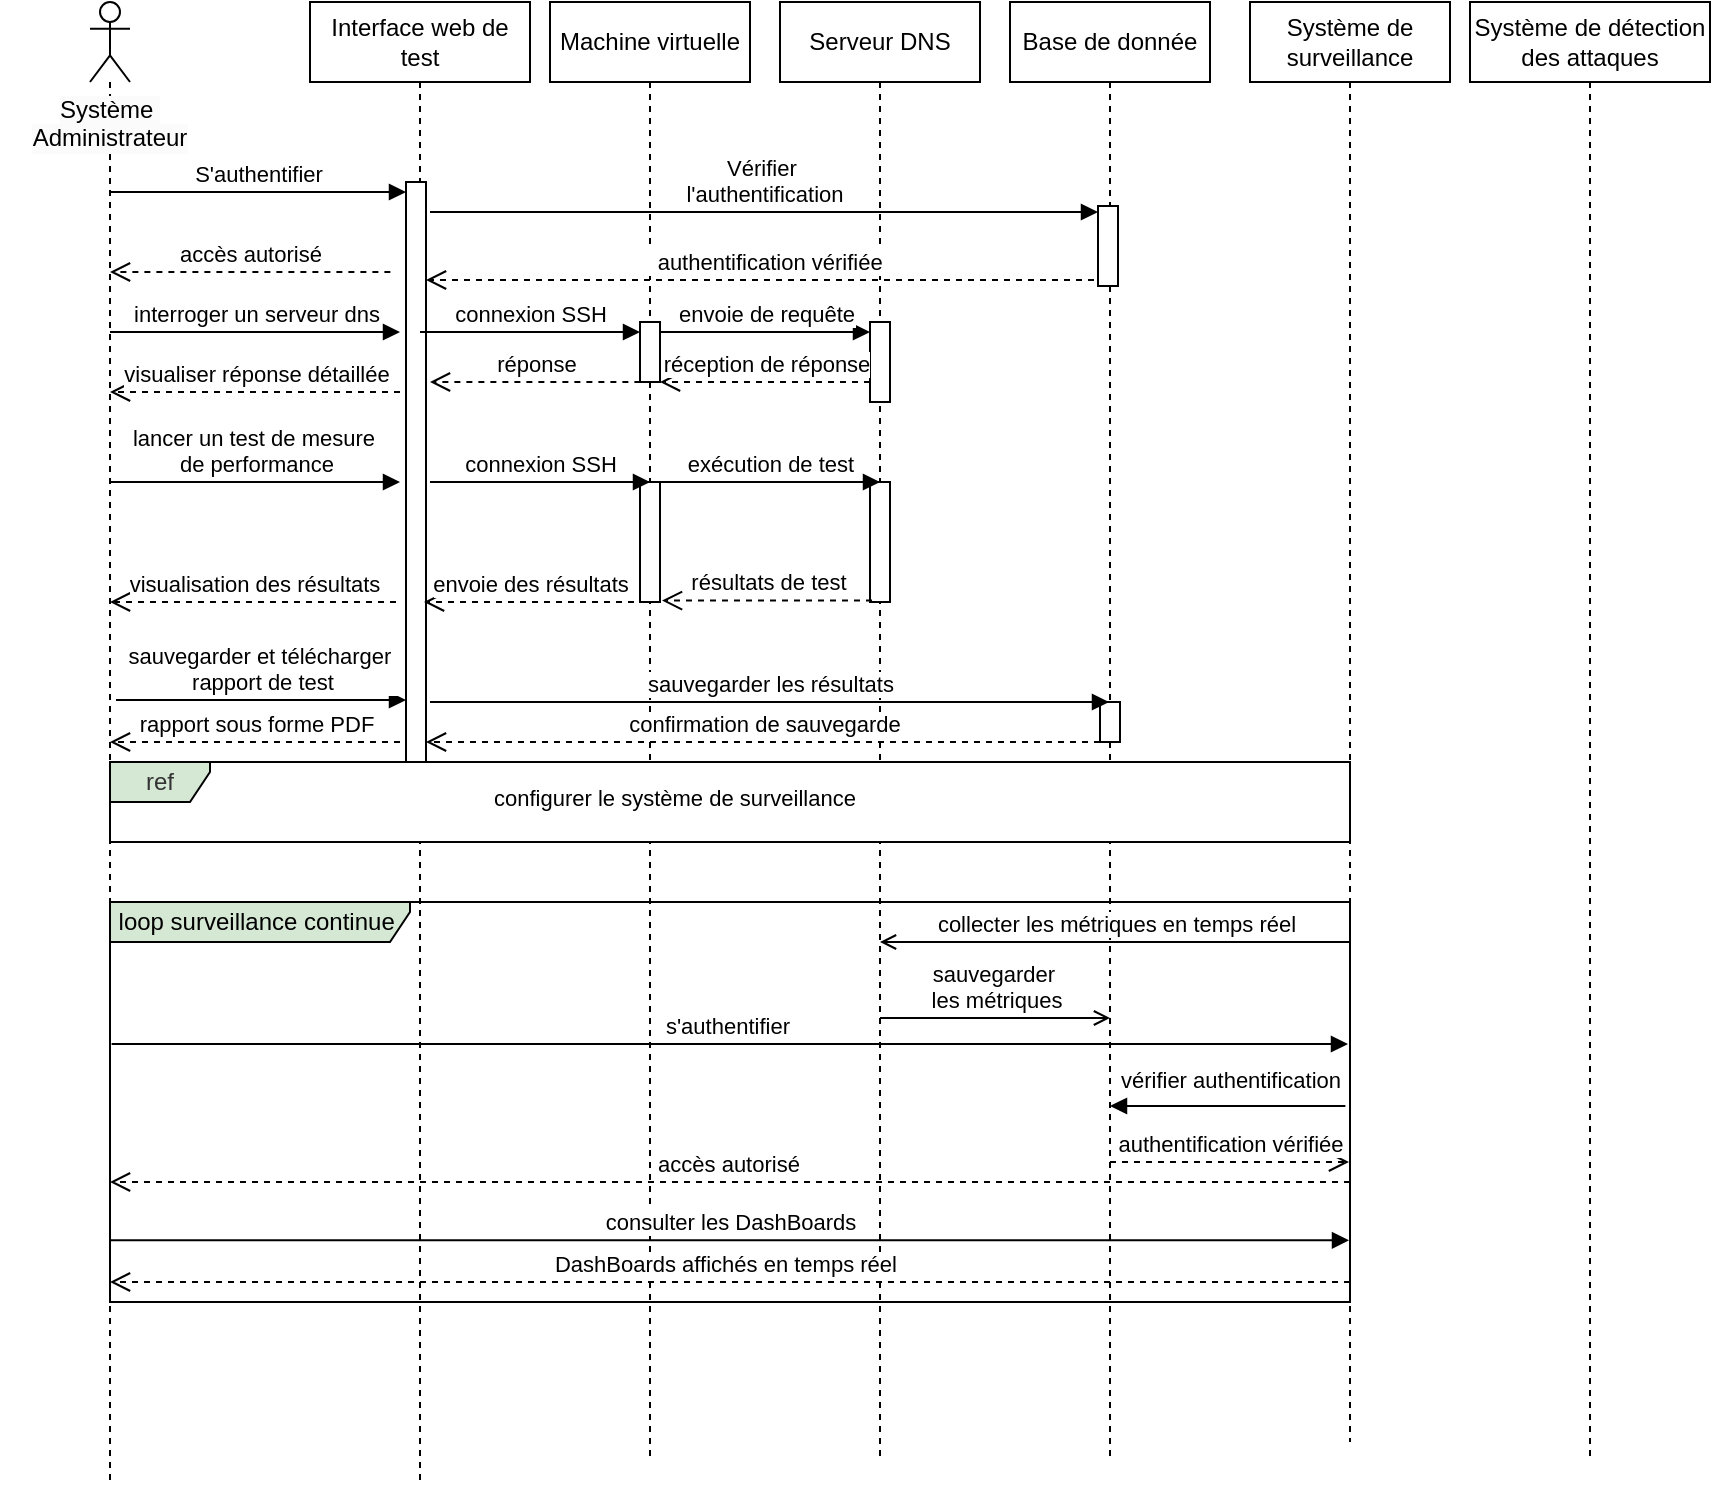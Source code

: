 <mxfile version="24.7.1" type="github">
  <diagram name="Page-1" id="2YBvvXClWsGukQMizWep">
    <mxGraphModel dx="1613" dy="363" grid="1" gridSize="10" guides="1" tooltips="1" connect="1" arrows="1" fold="1" page="1" pageScale="1" pageWidth="850" pageHeight="1100" math="0" shadow="0">
      <root>
        <mxCell id="0" />
        <mxCell id="1" parent="0" />
        <mxCell id="aM9ryv3xv72pqoxQDRHE-5" value="Interface web de test" style="shape=umlLifeline;perimeter=lifelinePerimeter;whiteSpace=wrap;html=1;container=0;dropTarget=0;collapsible=0;recursiveResize=0;outlineConnect=0;portConstraint=eastwest;newEdgeStyle={&quot;edgeStyle&quot;:&quot;elbowEdgeStyle&quot;,&quot;elbow&quot;:&quot;vertical&quot;,&quot;curved&quot;:0,&quot;rounded&quot;:0};" parent="1" vertex="1">
          <mxGeometry x="140" y="40" width="110" height="740" as="geometry" />
        </mxCell>
        <mxCell id="_VK_tqBm-G3R0EHeaTmm-22" value="" style="html=1;points=[[0,0,0,0,5],[0,1,0,0,-5],[1,0,0,0,5],[1,1,0,0,-5]];perimeter=orthogonalPerimeter;outlineConnect=0;targetShapes=umlLifeline;portConstraint=eastwest;newEdgeStyle={&quot;curved&quot;:0,&quot;rounded&quot;:0};" vertex="1" parent="aM9ryv3xv72pqoxQDRHE-5">
          <mxGeometry x="48" y="90" width="10" height="300" as="geometry" />
        </mxCell>
        <mxCell id="_VK_tqBm-G3R0EHeaTmm-1" value="Machine virtuelle" style="shape=umlLifeline;perimeter=lifelinePerimeter;whiteSpace=wrap;html=1;container=0;dropTarget=0;collapsible=0;recursiveResize=0;outlineConnect=0;portConstraint=eastwest;newEdgeStyle={&quot;edgeStyle&quot;:&quot;elbowEdgeStyle&quot;,&quot;elbow&quot;:&quot;vertical&quot;,&quot;curved&quot;:0,&quot;rounded&quot;:0};" vertex="1" parent="1">
          <mxGeometry x="260" y="40" width="100" height="730" as="geometry" />
        </mxCell>
        <mxCell id="_VK_tqBm-G3R0EHeaTmm-37" value="" style="html=1;points=[[0,0,0,0,5],[0,1,0,0,-5],[1,0,0,0,5],[1,1,0,0,-5]];perimeter=orthogonalPerimeter;outlineConnect=0;targetShapes=umlLifeline;portConstraint=eastwest;newEdgeStyle={&quot;curved&quot;:0,&quot;rounded&quot;:0};" vertex="1" parent="_VK_tqBm-G3R0EHeaTmm-1">
          <mxGeometry x="45" y="160" width="10" height="30" as="geometry" />
        </mxCell>
        <mxCell id="_VK_tqBm-G3R0EHeaTmm-38" value="connexion SSH" style="html=1;verticalAlign=bottom;endArrow=block;curved=0;rounded=0;entryX=0;entryY=0;entryDx=0;entryDy=5;" edge="1" target="_VK_tqBm-G3R0EHeaTmm-37" parent="_VK_tqBm-G3R0EHeaTmm-1">
          <mxGeometry relative="1" as="geometry">
            <mxPoint x="-65" y="165" as="sourcePoint" />
          </mxGeometry>
        </mxCell>
        <mxCell id="_VK_tqBm-G3R0EHeaTmm-48" value="" style="html=1;points=[[0,0,0,0,5],[0,1,0,0,-5],[1,0,0,0,5],[1,1,0,0,-5]];perimeter=orthogonalPerimeter;outlineConnect=0;targetShapes=umlLifeline;portConstraint=eastwest;newEdgeStyle={&quot;curved&quot;:0,&quot;rounded&quot;:0};" vertex="1" parent="_VK_tqBm-G3R0EHeaTmm-1">
          <mxGeometry x="45" y="240" width="10" height="60" as="geometry" />
        </mxCell>
        <mxCell id="_VK_tqBm-G3R0EHeaTmm-4" value="Base de donnée" style="shape=umlLifeline;perimeter=lifelinePerimeter;whiteSpace=wrap;html=1;container=0;dropTarget=0;collapsible=0;recursiveResize=0;outlineConnect=0;portConstraint=eastwest;newEdgeStyle={&quot;edgeStyle&quot;:&quot;elbowEdgeStyle&quot;,&quot;elbow&quot;:&quot;vertical&quot;,&quot;curved&quot;:0,&quot;rounded&quot;:0};" vertex="1" parent="1">
          <mxGeometry x="490" y="40" width="100" height="730" as="geometry" />
        </mxCell>
        <mxCell id="_VK_tqBm-G3R0EHeaTmm-28" value="" style="html=1;points=[[0,0,0,0,5],[0,1,0,0,-5],[1,0,0,0,5],[1,1,0,0,-5]];perimeter=orthogonalPerimeter;outlineConnect=0;targetShapes=umlLifeline;portConstraint=eastwest;newEdgeStyle={&quot;curved&quot;:0,&quot;rounded&quot;:0};" vertex="1" parent="_VK_tqBm-G3R0EHeaTmm-4">
          <mxGeometry x="44" y="102" width="10" height="40" as="geometry" />
        </mxCell>
        <mxCell id="_VK_tqBm-G3R0EHeaTmm-57" value="" style="html=1;points=[[0,0,0,0,5],[0,1,0,0,-5],[1,0,0,0,5],[1,1,0,0,-5]];perimeter=orthogonalPerimeter;outlineConnect=0;targetShapes=umlLifeline;portConstraint=eastwest;newEdgeStyle={&quot;curved&quot;:0,&quot;rounded&quot;:0};" vertex="1" parent="_VK_tqBm-G3R0EHeaTmm-4">
          <mxGeometry x="45" y="350" width="10" height="20" as="geometry" />
        </mxCell>
        <mxCell id="_VK_tqBm-G3R0EHeaTmm-5" value="Serveur DNS" style="shape=umlLifeline;perimeter=lifelinePerimeter;whiteSpace=wrap;html=1;container=0;dropTarget=0;collapsible=0;recursiveResize=0;outlineConnect=0;portConstraint=eastwest;newEdgeStyle={&quot;edgeStyle&quot;:&quot;elbowEdgeStyle&quot;,&quot;elbow&quot;:&quot;vertical&quot;,&quot;curved&quot;:0,&quot;rounded&quot;:0};" vertex="1" parent="1">
          <mxGeometry x="375" y="40" width="100" height="730" as="geometry" />
        </mxCell>
        <mxCell id="_VK_tqBm-G3R0EHeaTmm-40" value="" style="html=1;points=[[0,0,0,0,5],[0,1,0,0,-5],[1,0,0,0,5],[1,1,0,0,-5]];perimeter=orthogonalPerimeter;outlineConnect=0;targetShapes=umlLifeline;portConstraint=eastwest;newEdgeStyle={&quot;curved&quot;:0,&quot;rounded&quot;:0};" vertex="1" parent="_VK_tqBm-G3R0EHeaTmm-5">
          <mxGeometry x="45" y="160" width="10" height="40" as="geometry" />
        </mxCell>
        <mxCell id="_VK_tqBm-G3R0EHeaTmm-51" value="" style="html=1;points=[[0,0,0,0,5],[0,1,0,0,-5],[1,0,0,0,5],[1,1,0,0,-5]];perimeter=orthogonalPerimeter;outlineConnect=0;targetShapes=umlLifeline;portConstraint=eastwest;newEdgeStyle={&quot;curved&quot;:0,&quot;rounded&quot;:0};" vertex="1" parent="_VK_tqBm-G3R0EHeaTmm-5">
          <mxGeometry x="45" y="240" width="10" height="60" as="geometry" />
        </mxCell>
        <mxCell id="_VK_tqBm-G3R0EHeaTmm-6" value="Système de surveillance" style="shape=umlLifeline;perimeter=lifelinePerimeter;whiteSpace=wrap;html=1;container=0;dropTarget=0;collapsible=0;recursiveResize=0;outlineConnect=0;portConstraint=eastwest;newEdgeStyle={&quot;edgeStyle&quot;:&quot;elbowEdgeStyle&quot;,&quot;elbow&quot;:&quot;vertical&quot;,&quot;curved&quot;:0,&quot;rounded&quot;:0};" vertex="1" parent="1">
          <mxGeometry x="610" y="40" width="100" height="720" as="geometry" />
        </mxCell>
        <mxCell id="_VK_tqBm-G3R0EHeaTmm-7" value="Système de détection des attaques" style="shape=umlLifeline;perimeter=lifelinePerimeter;whiteSpace=wrap;html=1;container=0;dropTarget=0;collapsible=0;recursiveResize=0;outlineConnect=0;portConstraint=eastwest;newEdgeStyle={&quot;edgeStyle&quot;:&quot;elbowEdgeStyle&quot;,&quot;elbow&quot;:&quot;vertical&quot;,&quot;curved&quot;:0,&quot;rounded&quot;:0};" vertex="1" parent="1">
          <mxGeometry x="720" y="40" width="120" height="730" as="geometry" />
        </mxCell>
        <mxCell id="_VK_tqBm-G3R0EHeaTmm-14" value="" style="shape=umlLifeline;perimeter=lifelinePerimeter;whiteSpace=wrap;html=1;container=1;dropTarget=0;collapsible=0;recursiveResize=0;outlineConnect=0;portConstraint=eastwest;newEdgeStyle={&quot;curved&quot;:0,&quot;rounded&quot;:0};participant=umlActor;" vertex="1" parent="1">
          <mxGeometry x="30" y="40" width="20" height="740" as="geometry" />
        </mxCell>
        <mxCell id="_VK_tqBm-G3R0EHeaTmm-19" value="&lt;span style=&quot;color: rgb(0, 0, 0); font-family: Helvetica; font-size: 12px; font-style: normal; font-variant-ligatures: normal; font-variant-caps: normal; font-weight: 400; letter-spacing: normal; orphans: 2; text-indent: 0px; text-transform: none; widows: 2; word-spacing: 0px; -webkit-text-stroke-width: 0px; white-space: nowrap; background-color: rgb(251, 251, 251); text-decoration-thickness: initial; text-decoration-style: initial; text-decoration-color: initial; float: none; display: inline !important;&quot;&gt;Système&amp;nbsp;&lt;/span&gt;&lt;div style=&quot;forced-color-adjust: none; color: rgb(0, 0, 0); font-family: Helvetica; font-size: 12px; font-style: normal; font-variant-ligatures: normal; font-variant-caps: normal; font-weight: 400; letter-spacing: normal; orphans: 2; text-indent: 0px; text-transform: none; widows: 2; word-spacing: 0px; -webkit-text-stroke-width: 0px; white-space: nowrap; background-color: rgb(251, 251, 251); text-decoration-thickness: initial; text-decoration-style: initial; text-decoration-color: initial;&quot;&gt;Administrateur&lt;/div&gt;" style="text;whiteSpace=wrap;html=1;align=center;" vertex="1" parent="1">
          <mxGeometry x="-15" y="80" width="110" height="50" as="geometry" />
        </mxCell>
        <mxCell id="_VK_tqBm-G3R0EHeaTmm-24" value="accès autorisé" style="html=1;verticalAlign=bottom;endArrow=open;dashed=1;endSize=8;curved=0;rounded=0;" edge="1" parent="1" target="_VK_tqBm-G3R0EHeaTmm-14">
          <mxGeometry relative="1" as="geometry">
            <mxPoint x="50.0" y="175" as="targetPoint" />
            <mxPoint x="180.19" y="175" as="sourcePoint" />
          </mxGeometry>
        </mxCell>
        <mxCell id="_VK_tqBm-G3R0EHeaTmm-23" value="S&#39;authentifier" style="html=1;verticalAlign=bottom;endArrow=block;curved=0;rounded=0;entryX=0;entryY=0;entryDx=0;entryDy=5;" edge="1" target="_VK_tqBm-G3R0EHeaTmm-22" parent="1" source="_VK_tqBm-G3R0EHeaTmm-14">
          <mxGeometry relative="1" as="geometry">
            <mxPoint x="70" y="135" as="sourcePoint" />
          </mxGeometry>
        </mxCell>
        <mxCell id="_VK_tqBm-G3R0EHeaTmm-30" value="&amp;nbsp; &amp;nbsp;authentification vérifiée" style="html=1;verticalAlign=bottom;endArrow=open;dashed=1;endSize=8;curved=0;rounded=0;exitX=0;exitY=1;exitDx=0;exitDy=-5;" edge="1" parent="1">
          <mxGeometry relative="1" as="geometry">
            <mxPoint x="198" y="179" as="targetPoint" />
            <mxPoint x="532" y="179" as="sourcePoint" />
          </mxGeometry>
        </mxCell>
        <mxCell id="_VK_tqBm-G3R0EHeaTmm-29" value="Vérifier&amp;nbsp;&lt;div&gt;l&#39;authentification&lt;/div&gt;" style="html=1;verticalAlign=bottom;endArrow=block;curved=0;rounded=0;entryX=0;entryY=0;entryDx=0;entryDy=5;" edge="1" parent="1">
          <mxGeometry relative="1" as="geometry">
            <mxPoint x="200" y="145" as="sourcePoint" />
            <mxPoint x="534" y="145" as="targetPoint" />
          </mxGeometry>
        </mxCell>
        <mxCell id="_VK_tqBm-G3R0EHeaTmm-33" value="interroger un serveur dns" style="html=1;verticalAlign=bottom;endArrow=block;curved=0;rounded=0;entryX=0;entryY=0;entryDx=0;entryDy=5;" edge="1" parent="1" source="_VK_tqBm-G3R0EHeaTmm-14">
          <mxGeometry relative="1" as="geometry">
            <mxPoint x="60" y="205" as="sourcePoint" />
            <mxPoint x="185" y="205" as="targetPoint" />
          </mxGeometry>
        </mxCell>
        <mxCell id="_VK_tqBm-G3R0EHeaTmm-34" value="visualiser réponse détaillée" style="html=1;verticalAlign=bottom;endArrow=open;dashed=1;endSize=8;curved=0;rounded=0;exitX=0;exitY=1;exitDx=0;exitDy=-5;" edge="1" parent="1" target="_VK_tqBm-G3R0EHeaTmm-14">
          <mxGeometry relative="1" as="geometry">
            <mxPoint x="60" y="275" as="targetPoint" />
            <mxPoint x="185" y="235" as="sourcePoint" />
          </mxGeometry>
        </mxCell>
        <mxCell id="_VK_tqBm-G3R0EHeaTmm-39" value="réponse" style="html=1;verticalAlign=bottom;endArrow=open;dashed=1;endSize=8;curved=0;rounded=0;exitX=0;exitY=1;exitDx=0;exitDy=-5;" edge="1" parent="1">
          <mxGeometry relative="1" as="geometry">
            <mxPoint x="200" y="230" as="targetPoint" />
            <mxPoint x="305.19" y="230" as="sourcePoint" />
          </mxGeometry>
        </mxCell>
        <mxCell id="_VK_tqBm-G3R0EHeaTmm-41" value="envoie de requête" style="html=1;verticalAlign=bottom;endArrow=block;curved=0;rounded=0;entryX=0;entryY=0;entryDx=0;entryDy=5;exitX=1;exitY=0;exitDx=0;exitDy=5;exitPerimeter=0;" edge="1" target="_VK_tqBm-G3R0EHeaTmm-40" parent="1" source="_VK_tqBm-G3R0EHeaTmm-37">
          <mxGeometry relative="1" as="geometry">
            <mxPoint x="320" y="205" as="sourcePoint" />
          </mxGeometry>
        </mxCell>
        <mxCell id="_VK_tqBm-G3R0EHeaTmm-44" value="réception de réponse" style="html=1;verticalAlign=bottom;endArrow=open;dashed=1;endSize=8;curved=0;rounded=0;" edge="1" parent="1" target="_VK_tqBm-G3R0EHeaTmm-37">
          <mxGeometry relative="1" as="geometry">
            <mxPoint x="330" y="230" as="targetPoint" />
            <mxPoint x="420" y="230" as="sourcePoint" />
          </mxGeometry>
        </mxCell>
        <mxCell id="_VK_tqBm-G3R0EHeaTmm-46" value="lancer un test de mesure&amp;nbsp;&lt;div&gt;de performance&lt;/div&gt;" style="html=1;verticalAlign=bottom;endArrow=block;curved=0;rounded=0;entryX=0;entryY=0;entryDx=0;entryDy=5;" edge="1" parent="1">
          <mxGeometry relative="1" as="geometry">
            <mxPoint x="40" y="280" as="sourcePoint" />
            <mxPoint x="185" y="280" as="targetPoint" />
          </mxGeometry>
        </mxCell>
        <mxCell id="_VK_tqBm-G3R0EHeaTmm-47" value="connexion SSH" style="html=1;verticalAlign=bottom;endArrow=block;curved=0;rounded=0;entryX=0;entryY=0;entryDx=0;entryDy=5;" edge="1" parent="1">
          <mxGeometry relative="1" as="geometry">
            <mxPoint x="200" y="280" as="sourcePoint" />
            <mxPoint x="310" y="280" as="targetPoint" />
          </mxGeometry>
        </mxCell>
        <mxCell id="_VK_tqBm-G3R0EHeaTmm-50" value="exécution de test" style="html=1;verticalAlign=bottom;endArrow=block;curved=0;rounded=0;entryX=0;entryY=0;entryDx=0;entryDy=5;" edge="1" parent="1">
          <mxGeometry relative="1" as="geometry">
            <mxPoint x="315" y="280" as="sourcePoint" />
            <mxPoint x="425" y="280" as="targetPoint" />
          </mxGeometry>
        </mxCell>
        <mxCell id="_VK_tqBm-G3R0EHeaTmm-52" value="résultats de test" style="html=1;verticalAlign=bottom;endArrow=open;dashed=1;endSize=8;curved=0;rounded=0;" edge="1" parent="1">
          <mxGeometry relative="1" as="geometry">
            <mxPoint x="316" y="339.31" as="targetPoint" />
            <mxPoint x="421" y="339.31" as="sourcePoint" />
          </mxGeometry>
        </mxCell>
        <mxCell id="_VK_tqBm-G3R0EHeaTmm-53" value="envoie des résultats" style="html=1;verticalAlign=bottom;endArrow=open;dashed=1;endSize=8;curved=0;rounded=0;" edge="1" parent="1">
          <mxGeometry relative="1" as="geometry">
            <mxPoint x="197" y="340" as="targetPoint" />
            <mxPoint x="302" y="340" as="sourcePoint" />
          </mxGeometry>
        </mxCell>
        <mxCell id="_VK_tqBm-G3R0EHeaTmm-54" value="visualisation des résultats" style="html=1;verticalAlign=bottom;endArrow=open;dashed=1;endSize=8;curved=0;rounded=0;" edge="1" parent="1" target="_VK_tqBm-G3R0EHeaTmm-14">
          <mxGeometry relative="1" as="geometry">
            <mxPoint x="78" y="340" as="targetPoint" />
            <mxPoint x="183" y="340" as="sourcePoint" />
          </mxGeometry>
        </mxCell>
        <mxCell id="_VK_tqBm-G3R0EHeaTmm-55" value="sauvegarder et télécharger&amp;nbsp;&lt;div&gt;rapport de test&lt;/div&gt;" style="html=1;verticalAlign=bottom;endArrow=block;curved=0;rounded=0;entryX=0;entryY=0;entryDx=0;entryDy=5;" edge="1" parent="1">
          <mxGeometry relative="1" as="geometry">
            <mxPoint x="43" y="389" as="sourcePoint" />
            <mxPoint x="188" y="389" as="targetPoint" />
          </mxGeometry>
        </mxCell>
        <mxCell id="_VK_tqBm-G3R0EHeaTmm-56" value="sauvegarder les résultats" style="html=1;verticalAlign=bottom;endArrow=block;curved=0;rounded=0;" edge="1" parent="1" target="_VK_tqBm-G3R0EHeaTmm-4">
          <mxGeometry relative="1" as="geometry">
            <mxPoint x="200" y="390" as="sourcePoint" />
            <mxPoint x="335" y="390" as="targetPoint" />
          </mxGeometry>
        </mxCell>
        <mxCell id="_VK_tqBm-G3R0EHeaTmm-58" value="confirmation de sauvegarde" style="html=1;verticalAlign=bottom;endArrow=open;dashed=1;endSize=8;curved=0;rounded=0;" edge="1" parent="1" target="_VK_tqBm-G3R0EHeaTmm-22">
          <mxGeometry relative="1" as="geometry">
            <mxPoint x="200" y="410" as="targetPoint" />
            <mxPoint x="535" y="410" as="sourcePoint" />
          </mxGeometry>
        </mxCell>
        <mxCell id="_VK_tqBm-G3R0EHeaTmm-60" value="rapport sous forme PDF" style="html=1;verticalAlign=bottom;endArrow=open;dashed=1;endSize=8;curved=0;rounded=0;" edge="1" parent="1" target="_VK_tqBm-G3R0EHeaTmm-14">
          <mxGeometry relative="1" as="geometry">
            <mxPoint x="60" y="410" as="targetPoint" />
            <mxPoint x="185" y="410" as="sourcePoint" />
          </mxGeometry>
        </mxCell>
        <mxCell id="_VK_tqBm-G3R0EHeaTmm-63" value="loop surveillance continue&amp;nbsp;" style="shape=umlFrame;whiteSpace=wrap;html=1;pointerEvents=0;width=150;height=20;fillColor=#D5E8D4;" vertex="1" parent="1">
          <mxGeometry x="40" y="490" width="620" height="200" as="geometry" />
        </mxCell>
        <mxCell id="_VK_tqBm-G3R0EHeaTmm-64" value="collecter les métriques en temps réel" style="html=1;verticalAlign=bottom;endArrow=open;curved=0;rounded=0;endFill=0;" edge="1" parent="1">
          <mxGeometry x="-0.003" relative="1" as="geometry">
            <mxPoint x="659.69" y="510.0" as="sourcePoint" />
            <mxPoint x="425.0" y="510.0" as="targetPoint" />
            <mxPoint as="offset" />
          </mxGeometry>
        </mxCell>
        <mxCell id="_VK_tqBm-G3R0EHeaTmm-68" value="ref" style="shape=umlFrame;whiteSpace=wrap;html=1;pointerEvents=0;width=50;height=20;fillColor=#D5E8D4;fontColor=#333333;strokeColor=#000000;swimlaneFillColor=default;" vertex="1" parent="1">
          <mxGeometry x="40" y="420" width="620" height="40" as="geometry" />
        </mxCell>
        <mxCell id="_VK_tqBm-G3R0EHeaTmm-71" value="&lt;span style=&quot;color: rgb(0, 0, 0); font-family: Helvetica; font-size: 11px; font-style: normal; font-variant-ligatures: normal; font-variant-caps: normal; font-weight: 400; letter-spacing: normal; orphans: 2; text-align: center; text-indent: 0px; text-transform: none; widows: 2; word-spacing: 0px; -webkit-text-stroke-width: 0px; white-space: nowrap; background-color: rgb(255, 255, 255); text-decoration-thickness: initial; text-decoration-style: initial; text-decoration-color: initial; display: inline !important; float: none;&quot;&gt;configurer le système de surveillance&lt;/span&gt;" style="text;whiteSpace=wrap;html=1;" vertex="1" parent="1">
          <mxGeometry x="230" y="424" width="217" height="40" as="geometry" />
        </mxCell>
        <mxCell id="_VK_tqBm-G3R0EHeaTmm-72" value="sauvegarder&amp;nbsp;&lt;div&gt;les métriques&lt;/div&gt;" style="html=1;verticalAlign=bottom;endArrow=open;curved=0;rounded=0;endFill=0;" edge="1" parent="1">
          <mxGeometry x="0.004" relative="1" as="geometry">
            <mxPoint x="425" y="548" as="sourcePoint" />
            <mxPoint x="540" y="548" as="targetPoint" />
            <mxPoint as="offset" />
          </mxGeometry>
        </mxCell>
        <mxCell id="_VK_tqBm-G3R0EHeaTmm-75" value="s&#39;authentifier&amp;nbsp;" style="html=1;verticalAlign=bottom;endArrow=block;curved=0;rounded=0;" edge="1" parent="1">
          <mxGeometry relative="1" as="geometry">
            <mxPoint x="40.81" y="561" as="sourcePoint" />
            <mxPoint x="659" y="561" as="targetPoint" />
          </mxGeometry>
        </mxCell>
        <mxCell id="_VK_tqBm-G3R0EHeaTmm-78" value="vérifier authentification" style="html=1;verticalAlign=bottom;endArrow=block;curved=0;rounded=0;" edge="1" parent="1">
          <mxGeometry x="-0.02" y="-4" relative="1" as="geometry">
            <mxPoint x="657.69" y="592" as="sourcePoint" />
            <mxPoint x="540" y="592" as="targetPoint" />
            <mxPoint as="offset" />
          </mxGeometry>
        </mxCell>
        <mxCell id="_VK_tqBm-G3R0EHeaTmm-79" value="authentification vérifiée" style="html=1;verticalAlign=bottom;endArrow=open;dashed=1;endSize=8;curved=0;rounded=0;" edge="1" parent="1" target="_VK_tqBm-G3R0EHeaTmm-6">
          <mxGeometry x="0.004" relative="1" as="geometry">
            <mxPoint x="654.5" y="620" as="targetPoint" />
            <mxPoint x="540" y="620" as="sourcePoint" />
            <mxPoint as="offset" />
          </mxGeometry>
        </mxCell>
        <mxCell id="_VK_tqBm-G3R0EHeaTmm-80" value="accès autorisé" style="html=1;verticalAlign=bottom;endArrow=open;dashed=1;endSize=8;curved=0;rounded=0;" edge="1" parent="1" target="_VK_tqBm-G3R0EHeaTmm-14">
          <mxGeometry x="0.004" relative="1" as="geometry">
            <mxPoint x="219.997" y="630" as="targetPoint" />
            <mxPoint x="660" y="630" as="sourcePoint" />
            <mxPoint as="offset" />
          </mxGeometry>
        </mxCell>
        <mxCell id="_VK_tqBm-G3R0EHeaTmm-82" value="consulter les DashBoards" style="html=1;verticalAlign=bottom;endArrow=block;curved=0;rounded=0;" edge="1" parent="1" target="_VK_tqBm-G3R0EHeaTmm-6">
          <mxGeometry relative="1" as="geometry">
            <mxPoint x="40" y="659.17" as="sourcePoint" />
            <mxPoint x="380" y="659.17" as="targetPoint" />
          </mxGeometry>
        </mxCell>
        <mxCell id="_VK_tqBm-G3R0EHeaTmm-85" value="DashBoards affichés en temps réel&amp;nbsp;" style="html=1;verticalAlign=bottom;endArrow=open;dashed=1;endSize=8;curved=0;rounded=0;" edge="1" parent="1">
          <mxGeometry x="0.004" relative="1" as="geometry">
            <mxPoint x="40" y="680" as="targetPoint" />
            <mxPoint x="660" y="680" as="sourcePoint" />
            <mxPoint as="offset" />
          </mxGeometry>
        </mxCell>
      </root>
    </mxGraphModel>
  </diagram>
</mxfile>
